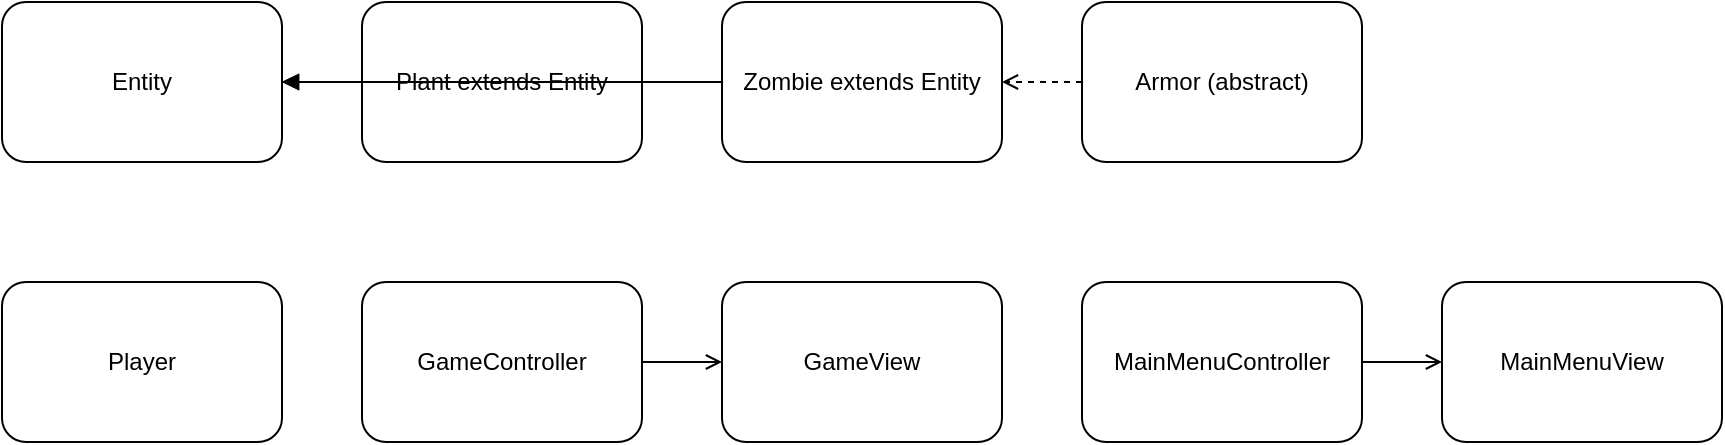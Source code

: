 <mxfile>
  <diagram id="uml1" name="UML Class Diagram">
    <mxGraphModel dx="1000" dy="1000" grid="1" gridSize="10" guides="1" tooltips="1" connect="1" arrows="1" fold="1" page="1" pageScale="1" pageWidth="850" pageHeight="1100" math="0" shadow="0">
      <root>
        <mxCell id="0" />
        <mxCell id="1" parent="0" />
        <!-- Entity class -->
        <mxCell id="2" value="Entity" style="rounded=1;whiteSpace=wrap;html=1;" vertex="1" parent="1">
          <mxGeometry x="40" y="40" width="140" height="80" as="geometry" />
        </mxCell>
        <!-- Plant class -->
        <mxCell id="3" value="Plant extends Entity" style="rounded=1;whiteSpace=wrap;html=1;" vertex="1" parent="1">
          <mxGeometry x="220" y="40" width="140" height="80" as="geometry" />
        </mxCell>
        <!-- Zombie class -->
        <mxCell id="4" value="Zombie extends Entity" style="rounded=1;whiteSpace=wrap;html=1;" vertex="1" parent="1">
          <mxGeometry x="400" y="40" width="140" height="80" as="geometry" />
        </mxCell>
        <!-- Armor class -->
        <mxCell id="5" value="Armor (abstract)" style="rounded=1;whiteSpace=wrap;html=1;" vertex="1" parent="1">
          <mxGeometry x="580" y="40" width="140" height="80" as="geometry" />
        </mxCell>
        <!-- Player class -->
        <mxCell id="6" value="Player" style="rounded=1;whiteSpace=wrap;html=1;" vertex="1" parent="1">
          <mxGeometry x="40" y="180" width="140" height="80" as="geometry" />
        </mxCell>
        <!-- GameController class -->
        <mxCell id="7" value="GameController" style="rounded=1;whiteSpace=wrap;html=1;" vertex="1" parent="1">
          <mxGeometry x="220" y="180" width="140" height="80" as="geometry" />
        </mxCell>
        <!-- GameView class -->
        <mxCell id="8" value="GameView" style="rounded=1;whiteSpace=wrap;html=1;" vertex="1" parent="1">
          <mxGeometry x="400" y="180" width="140" height="80" as="geometry" />
        </mxCell>
        <!-- MainMenuController class -->
        <mxCell id="9" value="MainMenuController" style="rounded=1;whiteSpace=wrap;html=1;" vertex="1" parent="1">
          <mxGeometry x="580" y="180" width="140" height="80" as="geometry" />
        </mxCell>
        <!-- MainMenuView class -->
        <mxCell id="10" value="MainMenuView" style="rounded=1;whiteSpace=wrap;html=1;" vertex="1" parent="1">
          <mxGeometry x="760" y="180" width="140" height="80" as="geometry" />
        </mxCell>
        <!-- Inheritance arrows -->
        <mxCell id="11" style="endArrow=block;endFill=1;html=1;" edge="1" parent="1" source="3" target="2">
          <mxGeometry relative="1" as="geometry" />
        </mxCell>
        <mxCell id="12" style="endArrow=block;endFill=1;html=1;" edge="1" parent="1" source="4" target="2">
          <mxGeometry relative="1" as="geometry" />
        </mxCell>
        <!-- Armor association to Zombie -->
        <mxCell id="13" style="endArrow=open;endFill=0;html=1;dashed=1;" edge="1" parent="1" source="5" target="4">
          <mxGeometry relative="1" as="geometry" />
        </mxCell>
        <!-- GameController association to GameView -->
        <mxCell id="14" style="endArrow=open;endFill=0;html=1;" edge="1" parent="1" source="7" target="8">
          <mxGeometry relative="1" as="geometry" />
        </mxCell>
        <!-- MainMenuController association to MainMenuView -->
        <mxCell id="15" style="endArrow=open;endFill=0;html=1;" edge="1" parent="1" source="9" target="10">
          <mxGeometry relative="1" as="geometry" />
        </mxCell>
      </root>
    </mxGraphModel>
  </diagram>
</mxfile>
